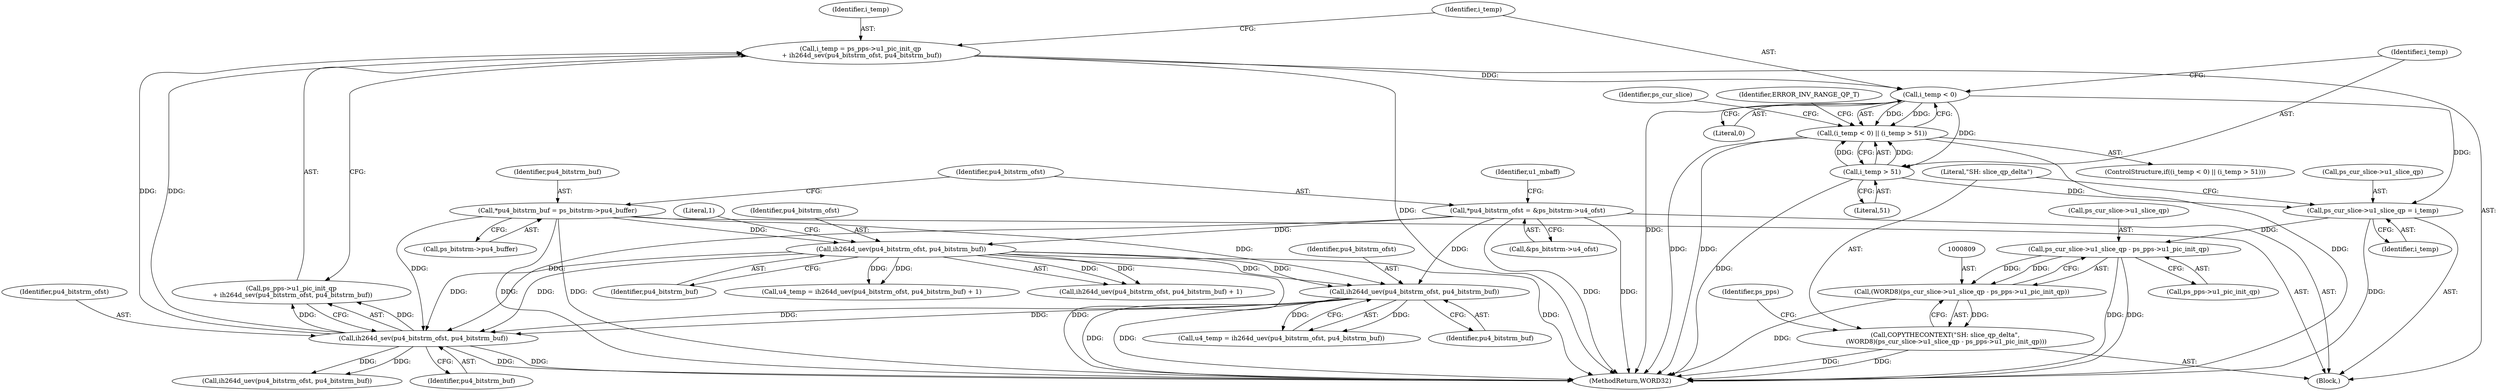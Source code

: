 digraph "0_Android_943323f1d9d3dd5c2634deb26cbe72343ca6b3db_2@integer" {
"1000781" [label="(Call,i_temp = ps_pps->u1_pic_init_qp\n + ih264d_sev(pu4_bitstrm_ofst, pu4_bitstrm_buf))"];
"1000787" [label="(Call,ih264d_sev(pu4_bitstrm_ofst, pu4_bitstrm_buf))"];
"1000761" [label="(Call,ih264d_uev(pu4_bitstrm_ofst, pu4_bitstrm_buf))"];
"1000147" [label="(Call,*pu4_bitstrm_ofst = &ps_bitstrm->u4_ofst)"];
"1000261" [label="(Call,ih264d_uev(pu4_bitstrm_ofst, pu4_bitstrm_buf))"];
"1000141" [label="(Call,*pu4_bitstrm_buf = ps_bitstrm->pu4_buffer)"];
"1000792" [label="(Call,i_temp < 0)"];
"1000791" [label="(Call,(i_temp < 0) || (i_temp > 51))"];
"1000795" [label="(Call,i_temp > 51)"];
"1000801" [label="(Call,ps_cur_slice->u1_slice_qp = i_temp)"];
"1000810" [label="(Call,ps_cur_slice->u1_slice_qp - ps_pps->u1_pic_init_qp)"];
"1000808" [label="(Call,(WORD8)(ps_cur_slice->u1_slice_qp - ps_pps->u1_pic_init_qp))"];
"1000806" [label="(Call,COPYTHECONTEXT(\"SH: slice_qp_delta\",\n (WORD8)(ps_cur_slice->u1_slice_qp - ps_pps->u1_pic_init_qp)))"];
"1000762" [label="(Identifier,pu4_bitstrm_ofst)"];
"1000790" [label="(ControlStructure,if((i_temp < 0) || (i_temp > 51)))"];
"1000820" [label="(Identifier,ps_pps)"];
"1000263" [label="(Identifier,pu4_bitstrm_buf)"];
"1000759" [label="(Call,u4_temp = ih264d_uev(pu4_bitstrm_ofst, pu4_bitstrm_buf))"];
"1000792" [label="(Call,i_temp < 0)"];
"1000814" [label="(Call,ps_pps->u1_pic_init_qp)"];
"1000261" [label="(Call,ih264d_uev(pu4_bitstrm_ofst, pu4_bitstrm_buf))"];
"1000781" [label="(Call,i_temp = ps_pps->u1_pic_init_qp\n + ih264d_sev(pu4_bitstrm_ofst, pu4_bitstrm_buf))"];
"1000142" [label="(Identifier,pu4_bitstrm_buf)"];
"1000155" [label="(Identifier,u1_mbaff)"];
"1000800" [label="(Identifier,ERROR_INV_RANGE_QP_T)"];
"1000793" [label="(Identifier,i_temp)"];
"1000808" [label="(Call,(WORD8)(ps_cur_slice->u1_slice_qp - ps_pps->u1_pic_init_qp))"];
"1000803" [label="(Identifier,ps_cur_slice)"];
"1000782" [label="(Identifier,i_temp)"];
"1001036" [label="(MethodReturn,WORD32)"];
"1000811" [label="(Call,ps_cur_slice->u1_slice_qp)"];
"1000148" [label="(Identifier,pu4_bitstrm_ofst)"];
"1000143" [label="(Call,ps_bitstrm->pu4_buffer)"];
"1000264" [label="(Literal,1)"];
"1000802" [label="(Call,ps_cur_slice->u1_slice_qp)"];
"1000761" [label="(Call,ih264d_uev(pu4_bitstrm_ofst, pu4_bitstrm_buf))"];
"1000788" [label="(Identifier,pu4_bitstrm_ofst)"];
"1000795" [label="(Call,i_temp > 51)"];
"1000262" [label="(Identifier,pu4_bitstrm_ofst)"];
"1000783" [label="(Call,ps_pps->u1_pic_init_qp\n + ih264d_sev(pu4_bitstrm_ofst, pu4_bitstrm_buf))"];
"1000763" [label="(Identifier,pu4_bitstrm_buf)"];
"1000149" [label="(Call,&ps_bitstrm->u4_ofst)"];
"1000121" [label="(Block,)"];
"1000258" [label="(Call,u4_temp = ih264d_uev(pu4_bitstrm_ofst, pu4_bitstrm_buf) + 1)"];
"1000787" [label="(Call,ih264d_sev(pu4_bitstrm_ofst, pu4_bitstrm_buf))"];
"1000260" [label="(Call,ih264d_uev(pu4_bitstrm_ofst, pu4_bitstrm_buf) + 1)"];
"1000807" [label="(Literal,\"SH: slice_qp_delta\")"];
"1000810" [label="(Call,ps_cur_slice->u1_slice_qp - ps_pps->u1_pic_init_qp)"];
"1000141" [label="(Call,*pu4_bitstrm_buf = ps_bitstrm->pu4_buffer)"];
"1000801" [label="(Call,ps_cur_slice->u1_slice_qp = i_temp)"];
"1000826" [label="(Call,ih264d_uev(pu4_bitstrm_ofst, pu4_bitstrm_buf))"];
"1000147" [label="(Call,*pu4_bitstrm_ofst = &ps_bitstrm->u4_ofst)"];
"1000796" [label="(Identifier,i_temp)"];
"1000789" [label="(Identifier,pu4_bitstrm_buf)"];
"1000797" [label="(Literal,51)"];
"1000794" [label="(Literal,0)"];
"1000791" [label="(Call,(i_temp < 0) || (i_temp > 51))"];
"1000805" [label="(Identifier,i_temp)"];
"1000806" [label="(Call,COPYTHECONTEXT(\"SH: slice_qp_delta\",\n (WORD8)(ps_cur_slice->u1_slice_qp - ps_pps->u1_pic_init_qp)))"];
"1000781" -> "1000121"  [label="AST: "];
"1000781" -> "1000783"  [label="CFG: "];
"1000782" -> "1000781"  [label="AST: "];
"1000783" -> "1000781"  [label="AST: "];
"1000793" -> "1000781"  [label="CFG: "];
"1000781" -> "1001036"  [label="DDG: "];
"1000787" -> "1000781"  [label="DDG: "];
"1000787" -> "1000781"  [label="DDG: "];
"1000781" -> "1000792"  [label="DDG: "];
"1000787" -> "1000783"  [label="AST: "];
"1000787" -> "1000789"  [label="CFG: "];
"1000788" -> "1000787"  [label="AST: "];
"1000789" -> "1000787"  [label="AST: "];
"1000783" -> "1000787"  [label="CFG: "];
"1000787" -> "1001036"  [label="DDG: "];
"1000787" -> "1001036"  [label="DDG: "];
"1000787" -> "1000783"  [label="DDG: "];
"1000787" -> "1000783"  [label="DDG: "];
"1000761" -> "1000787"  [label="DDG: "];
"1000761" -> "1000787"  [label="DDG: "];
"1000147" -> "1000787"  [label="DDG: "];
"1000261" -> "1000787"  [label="DDG: "];
"1000261" -> "1000787"  [label="DDG: "];
"1000141" -> "1000787"  [label="DDG: "];
"1000787" -> "1000826"  [label="DDG: "];
"1000787" -> "1000826"  [label="DDG: "];
"1000761" -> "1000759"  [label="AST: "];
"1000761" -> "1000763"  [label="CFG: "];
"1000762" -> "1000761"  [label="AST: "];
"1000763" -> "1000761"  [label="AST: "];
"1000759" -> "1000761"  [label="CFG: "];
"1000761" -> "1001036"  [label="DDG: "];
"1000761" -> "1001036"  [label="DDG: "];
"1000761" -> "1000759"  [label="DDG: "];
"1000761" -> "1000759"  [label="DDG: "];
"1000147" -> "1000761"  [label="DDG: "];
"1000261" -> "1000761"  [label="DDG: "];
"1000261" -> "1000761"  [label="DDG: "];
"1000141" -> "1000761"  [label="DDG: "];
"1000147" -> "1000121"  [label="AST: "];
"1000147" -> "1000149"  [label="CFG: "];
"1000148" -> "1000147"  [label="AST: "];
"1000149" -> "1000147"  [label="AST: "];
"1000155" -> "1000147"  [label="CFG: "];
"1000147" -> "1001036"  [label="DDG: "];
"1000147" -> "1001036"  [label="DDG: "];
"1000147" -> "1000261"  [label="DDG: "];
"1000261" -> "1000260"  [label="AST: "];
"1000261" -> "1000263"  [label="CFG: "];
"1000262" -> "1000261"  [label="AST: "];
"1000263" -> "1000261"  [label="AST: "];
"1000264" -> "1000261"  [label="CFG: "];
"1000261" -> "1001036"  [label="DDG: "];
"1000261" -> "1001036"  [label="DDG: "];
"1000261" -> "1000258"  [label="DDG: "];
"1000261" -> "1000258"  [label="DDG: "];
"1000261" -> "1000260"  [label="DDG: "];
"1000261" -> "1000260"  [label="DDG: "];
"1000141" -> "1000261"  [label="DDG: "];
"1000141" -> "1000121"  [label="AST: "];
"1000141" -> "1000143"  [label="CFG: "];
"1000142" -> "1000141"  [label="AST: "];
"1000143" -> "1000141"  [label="AST: "];
"1000148" -> "1000141"  [label="CFG: "];
"1000141" -> "1001036"  [label="DDG: "];
"1000141" -> "1001036"  [label="DDG: "];
"1000792" -> "1000791"  [label="AST: "];
"1000792" -> "1000794"  [label="CFG: "];
"1000793" -> "1000792"  [label="AST: "];
"1000794" -> "1000792"  [label="AST: "];
"1000796" -> "1000792"  [label="CFG: "];
"1000791" -> "1000792"  [label="CFG: "];
"1000792" -> "1001036"  [label="DDG: "];
"1000792" -> "1000791"  [label="DDG: "];
"1000792" -> "1000791"  [label="DDG: "];
"1000792" -> "1000795"  [label="DDG: "];
"1000792" -> "1000801"  [label="DDG: "];
"1000791" -> "1000790"  [label="AST: "];
"1000791" -> "1000795"  [label="CFG: "];
"1000795" -> "1000791"  [label="AST: "];
"1000800" -> "1000791"  [label="CFG: "];
"1000803" -> "1000791"  [label="CFG: "];
"1000791" -> "1001036"  [label="DDG: "];
"1000791" -> "1001036"  [label="DDG: "];
"1000791" -> "1001036"  [label="DDG: "];
"1000795" -> "1000791"  [label="DDG: "];
"1000795" -> "1000791"  [label="DDG: "];
"1000795" -> "1000797"  [label="CFG: "];
"1000796" -> "1000795"  [label="AST: "];
"1000797" -> "1000795"  [label="AST: "];
"1000795" -> "1001036"  [label="DDG: "];
"1000795" -> "1000801"  [label="DDG: "];
"1000801" -> "1000121"  [label="AST: "];
"1000801" -> "1000805"  [label="CFG: "];
"1000802" -> "1000801"  [label="AST: "];
"1000805" -> "1000801"  [label="AST: "];
"1000807" -> "1000801"  [label="CFG: "];
"1000801" -> "1001036"  [label="DDG: "];
"1000801" -> "1000810"  [label="DDG: "];
"1000810" -> "1000808"  [label="AST: "];
"1000810" -> "1000814"  [label="CFG: "];
"1000811" -> "1000810"  [label="AST: "];
"1000814" -> "1000810"  [label="AST: "];
"1000808" -> "1000810"  [label="CFG: "];
"1000810" -> "1001036"  [label="DDG: "];
"1000810" -> "1001036"  [label="DDG: "];
"1000810" -> "1000808"  [label="DDG: "];
"1000810" -> "1000808"  [label="DDG: "];
"1000808" -> "1000806"  [label="AST: "];
"1000809" -> "1000808"  [label="AST: "];
"1000806" -> "1000808"  [label="CFG: "];
"1000808" -> "1001036"  [label="DDG: "];
"1000808" -> "1000806"  [label="DDG: "];
"1000806" -> "1000121"  [label="AST: "];
"1000807" -> "1000806"  [label="AST: "];
"1000820" -> "1000806"  [label="CFG: "];
"1000806" -> "1001036"  [label="DDG: "];
"1000806" -> "1001036"  [label="DDG: "];
}
